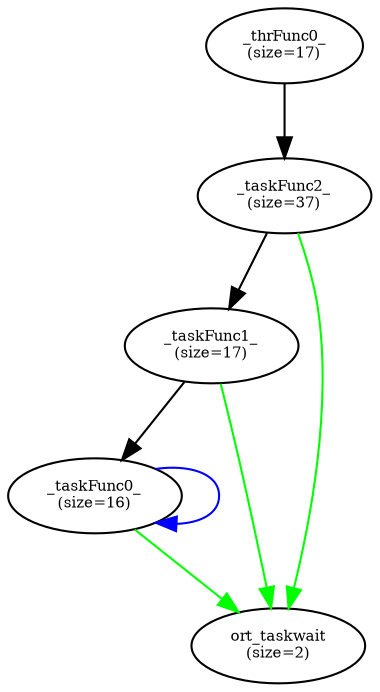 digraph  {
center=1;
rankdir=TB;
rotate=0;
size="10,8";
0 [fontsize=7, label="_thrFunc0_\n(size=17)"];
1 [fontsize=7, label="_taskFunc2_\n(size=37)"];
2 [fontsize=7, label="_taskFunc1_\n(size=17)"];
4 [fontsize=7, label="_taskFunc0_\n(size=16)"];
6 [fontsize=7, label="ort_taskwait\n(size=2)"];
0 -> 1  [key=0];
1 -> 2  [key=0];
1 -> 6  [color=green, key=0];
2 -> 4  [key=0];
2 -> 6  [color=green, key=0];
4 -> 4  [color=blue, key=0];
4 -> 6  [color=green, key=0];
}
